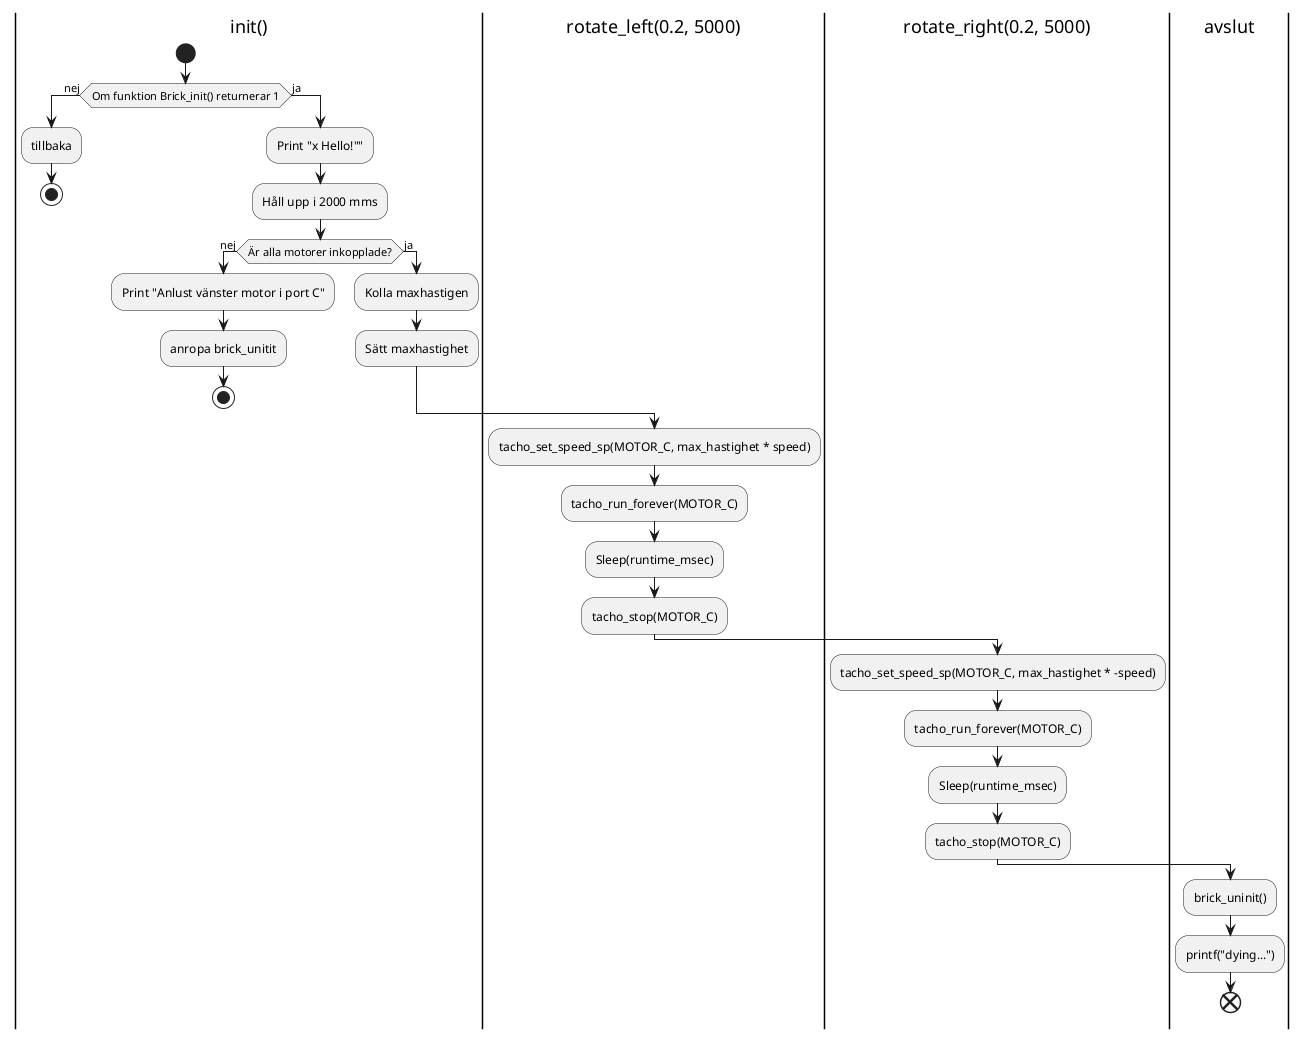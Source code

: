 @startuml

|init()|
start
if (Om funktion Brick_init() returnerar 1) then (nej)
:tillbaka;
stop 
else (ja)
    :Print "x Hello!"";
    :Håll upp i 2000 mms;
    if (Är alla motorer inkopplade?) then (nej)
        :Print "Anlust vänster motor i port C";
        :anropa brick_unitit;
        stop
        
    else (ja)
        :Kolla maxhastigen;
        :Sätt maxhastighet;
        ' stop
    ' :Tillbaka till main;
    '
    endif 
|rotate_left(0.2, 5000)|
    :tacho_set_speed_sp(MOTOR_C, max_hastighet * speed);
    :tacho_run_forever(MOTOR_C);
    :Sleep(runtime_msec);
    :tacho_stop(MOTOR_C);
|rotate_right(0.2, 5000)|
    :tacho_set_speed_sp(MOTOR_C, max_hastighet * -speed);
    :tacho_run_forever(MOTOR_C);
    :Sleep(runtime_msec);
    :tacho_stop(MOTOR_C);
|avslut|
    :brick_uninit();
    :printf("dying..."); 
end
@enduml